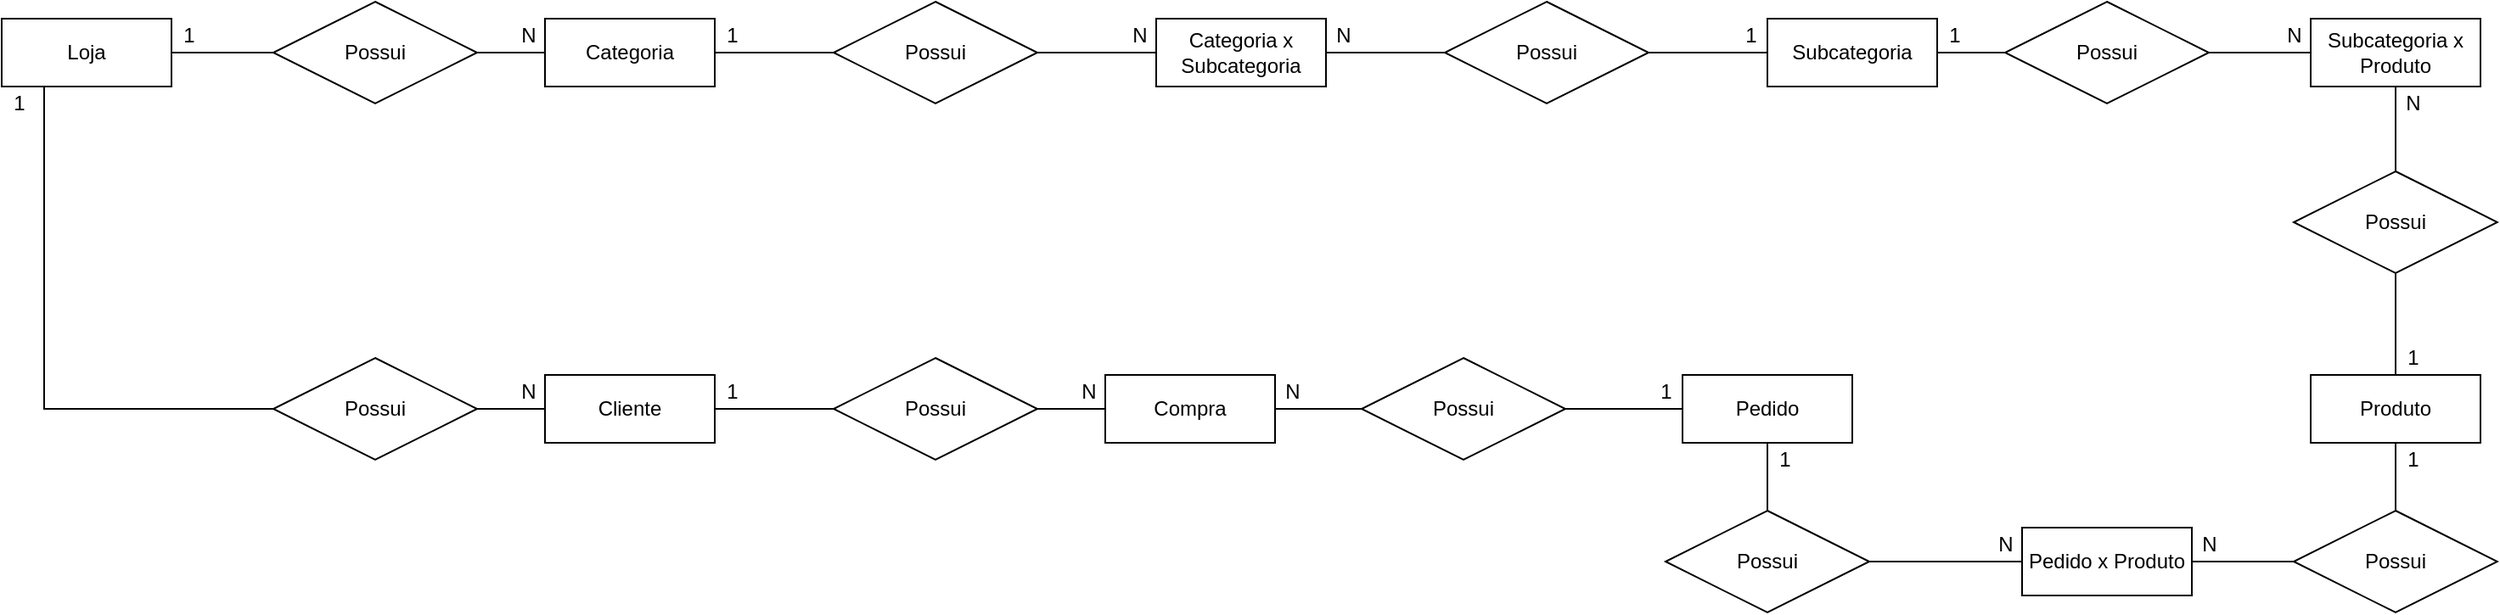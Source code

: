 <mxfile version="14.8.3" type="device"><diagram id="JZJcIjQvNCLj_idqZAKk" name="MER"><mxGraphModel dx="868" dy="450" grid="1" gridSize="10" guides="1" tooltips="1" connect="1" arrows="1" fold="1" page="1" pageScale="1" pageWidth="827" pageHeight="1169" math="0" shadow="0"><root><mxCell id="0"/><mxCell id="1" parent="0"/><mxCell id="i6RQh2e0YbFXBPN1erNo-1" value="Loja" style="whiteSpace=wrap;html=1;align=center;" vertex="1" parent="1"><mxGeometry x="320" y="200" width="100" height="40" as="geometry"/></mxCell><mxCell id="i6RQh2e0YbFXBPN1erNo-5" value="" style="edgeStyle=orthogonalEdgeStyle;rounded=0;orthogonalLoop=1;jettySize=auto;html=1;endArrow=none;endFill=0;" edge="1" parent="1" source="i6RQh2e0YbFXBPN1erNo-2" target="i6RQh2e0YbFXBPN1erNo-3"><mxGeometry relative="1" as="geometry"/></mxCell><mxCell id="i6RQh2e0YbFXBPN1erNo-29" value="" style="edgeStyle=orthogonalEdgeStyle;rounded=0;orthogonalLoop=1;jettySize=auto;html=1;endArrow=none;endFill=0;" edge="1" parent="1" source="i6RQh2e0YbFXBPN1erNo-2" target="i6RQh2e0YbFXBPN1erNo-3"><mxGeometry relative="1" as="geometry"/></mxCell><mxCell id="i6RQh2e0YbFXBPN1erNo-2" value="Categoria" style="whiteSpace=wrap;html=1;align=center;" vertex="1" parent="1"><mxGeometry x="640" y="200" width="100" height="40" as="geometry"/></mxCell><mxCell id="i6RQh2e0YbFXBPN1erNo-4" value="" style="edgeStyle=orthogonalEdgeStyle;rounded=0;orthogonalLoop=1;jettySize=auto;html=1;endArrow=none;endFill=0;" edge="1" parent="1" source="i6RQh2e0YbFXBPN1erNo-3" target="i6RQh2e0YbFXBPN1erNo-1"><mxGeometry relative="1" as="geometry"/></mxCell><mxCell id="i6RQh2e0YbFXBPN1erNo-3" value="Possui" style="shape=rhombus;perimeter=rhombusPerimeter;whiteSpace=wrap;html=1;align=center;" vertex="1" parent="1"><mxGeometry x="480" y="190" width="120" height="60" as="geometry"/></mxCell><mxCell id="i6RQh2e0YbFXBPN1erNo-6" value="1" style="text;html=1;align=center;verticalAlign=middle;resizable=0;points=[];autosize=1;strokeColor=none;" vertex="1" parent="1"><mxGeometry x="420" y="200" width="20" height="20" as="geometry"/></mxCell><mxCell id="i6RQh2e0YbFXBPN1erNo-7" value="N" style="text;html=1;align=center;verticalAlign=middle;resizable=0;points=[];autosize=1;strokeColor=none;" vertex="1" parent="1"><mxGeometry x="620" y="200" width="20" height="20" as="geometry"/></mxCell><mxCell id="i6RQh2e0YbFXBPN1erNo-16" style="edgeStyle=orthogonalEdgeStyle;rounded=0;orthogonalLoop=1;jettySize=auto;html=1;entryX=0.25;entryY=1;entryDx=0;entryDy=0;endArrow=none;endFill=0;" edge="1" parent="1" source="i6RQh2e0YbFXBPN1erNo-15" target="i6RQh2e0YbFXBPN1erNo-1"><mxGeometry relative="1" as="geometry"/></mxCell><mxCell id="i6RQh2e0YbFXBPN1erNo-15" value="Possui" style="shape=rhombus;perimeter=rhombusPerimeter;whiteSpace=wrap;html=1;align=center;" vertex="1" parent="1"><mxGeometry x="480" y="400" width="120" height="60" as="geometry"/></mxCell><mxCell id="i6RQh2e0YbFXBPN1erNo-17" value="1" style="text;html=1;align=center;verticalAlign=middle;resizable=0;points=[];autosize=1;strokeColor=none;" vertex="1" parent="1"><mxGeometry x="320" y="240" width="20" height="20" as="geometry"/></mxCell><mxCell id="i6RQh2e0YbFXBPN1erNo-19" value="" style="edgeStyle=orthogonalEdgeStyle;rounded=0;orthogonalLoop=1;jettySize=auto;html=1;endArrow=none;endFill=0;" edge="1" parent="1" source="i6RQh2e0YbFXBPN1erNo-18" target="i6RQh2e0YbFXBPN1erNo-15"><mxGeometry relative="1" as="geometry"/></mxCell><mxCell id="i6RQh2e0YbFXBPN1erNo-18" value="Cliente" style="whiteSpace=wrap;html=1;align=center;" vertex="1" parent="1"><mxGeometry x="640" y="410" width="100" height="40" as="geometry"/></mxCell><mxCell id="i6RQh2e0YbFXBPN1erNo-20" value="N" style="text;html=1;align=center;verticalAlign=middle;resizable=0;points=[];autosize=1;strokeColor=none;" vertex="1" parent="1"><mxGeometry x="620" y="410" width="20" height="20" as="geometry"/></mxCell><mxCell id="i6RQh2e0YbFXBPN1erNo-27" value="" style="edgeStyle=orthogonalEdgeStyle;rounded=0;orthogonalLoop=1;jettySize=auto;html=1;endArrow=none;endFill=0;" edge="1" parent="1" source="i6RQh2e0YbFXBPN1erNo-21" target="i6RQh2e0YbFXBPN1erNo-23"><mxGeometry relative="1" as="geometry"/></mxCell><mxCell id="i6RQh2e0YbFXBPN1erNo-21" value="Compra" style="whiteSpace=wrap;html=1;align=center;" vertex="1" parent="1"><mxGeometry x="970" y="410" width="100" height="40" as="geometry"/></mxCell><mxCell id="i6RQh2e0YbFXBPN1erNo-25" value="" style="edgeStyle=orthogonalEdgeStyle;rounded=0;orthogonalLoop=1;jettySize=auto;html=1;endArrow=none;endFill=0;" edge="1" parent="1" source="i6RQh2e0YbFXBPN1erNo-22" target="i6RQh2e0YbFXBPN1erNo-24"><mxGeometry relative="1" as="geometry"/></mxCell><mxCell id="i6RQh2e0YbFXBPN1erNo-22" value="Pedido" style="whiteSpace=wrap;html=1;align=center;" vertex="1" parent="1"><mxGeometry x="1310" y="410" width="100" height="40" as="geometry"/></mxCell><mxCell id="i6RQh2e0YbFXBPN1erNo-28" value="" style="edgeStyle=orthogonalEdgeStyle;rounded=0;orthogonalLoop=1;jettySize=auto;html=1;endArrow=none;endFill=0;" edge="1" parent="1" source="i6RQh2e0YbFXBPN1erNo-23" target="i6RQh2e0YbFXBPN1erNo-18"><mxGeometry relative="1" as="geometry"/></mxCell><mxCell id="i6RQh2e0YbFXBPN1erNo-23" value="Possui" style="shape=rhombus;perimeter=rhombusPerimeter;whiteSpace=wrap;html=1;align=center;" vertex="1" parent="1"><mxGeometry x="810" y="400" width="120" height="60" as="geometry"/></mxCell><mxCell id="i6RQh2e0YbFXBPN1erNo-26" value="" style="edgeStyle=orthogonalEdgeStyle;rounded=0;orthogonalLoop=1;jettySize=auto;html=1;endArrow=none;endFill=0;" edge="1" parent="1" source="i6RQh2e0YbFXBPN1erNo-24" target="i6RQh2e0YbFXBPN1erNo-21"><mxGeometry relative="1" as="geometry"/></mxCell><mxCell id="i6RQh2e0YbFXBPN1erNo-24" value="Possui" style="shape=rhombus;perimeter=rhombusPerimeter;whiteSpace=wrap;html=1;align=center;" vertex="1" parent="1"><mxGeometry x="1121" y="400" width="120" height="60" as="geometry"/></mxCell><mxCell id="i6RQh2e0YbFXBPN1erNo-30" value="N" style="text;html=1;align=center;verticalAlign=middle;resizable=0;points=[];autosize=1;strokeColor=none;" vertex="1" parent="1"><mxGeometry x="950" y="410" width="20" height="20" as="geometry"/></mxCell><mxCell id="i6RQh2e0YbFXBPN1erNo-31" value="N" style="text;html=1;align=center;verticalAlign=middle;resizable=0;points=[];autosize=1;strokeColor=none;" vertex="1" parent="1"><mxGeometry x="1070" y="410" width="20" height="20" as="geometry"/></mxCell><mxCell id="i6RQh2e0YbFXBPN1erNo-32" value="1" style="text;html=1;align=center;verticalAlign=middle;resizable=0;points=[];autosize=1;strokeColor=none;" vertex="1" parent="1"><mxGeometry x="1290" y="410" width="20" height="20" as="geometry"/></mxCell><mxCell id="i6RQh2e0YbFXBPN1erNo-33" value="1" style="text;html=1;align=center;verticalAlign=middle;resizable=0;points=[];autosize=1;strokeColor=none;" vertex="1" parent="1"><mxGeometry x="740" y="410" width="20" height="20" as="geometry"/></mxCell><mxCell id="i6RQh2e0YbFXBPN1erNo-35" value="" style="edgeStyle=orthogonalEdgeStyle;rounded=0;orthogonalLoop=1;jettySize=auto;html=1;endArrow=none;endFill=0;" edge="1" parent="1" source="i6RQh2e0YbFXBPN1erNo-34" target="i6RQh2e0YbFXBPN1erNo-2"><mxGeometry relative="1" as="geometry"/></mxCell><mxCell id="i6RQh2e0YbFXBPN1erNo-34" value="Possui" style="shape=rhombus;perimeter=rhombusPerimeter;whiteSpace=wrap;html=1;align=center;" vertex="1" parent="1"><mxGeometry x="810" y="190" width="120" height="60" as="geometry"/></mxCell><mxCell id="i6RQh2e0YbFXBPN1erNo-37" value="" style="edgeStyle=orthogonalEdgeStyle;rounded=0;orthogonalLoop=1;jettySize=auto;html=1;endArrow=none;endFill=0;" edge="1" parent="1" source="i6RQh2e0YbFXBPN1erNo-36" target="i6RQh2e0YbFXBPN1erNo-34"><mxGeometry relative="1" as="geometry"/></mxCell><mxCell id="i6RQh2e0YbFXBPN1erNo-36" value="Categoria x Subcategoria" style="whiteSpace=wrap;html=1;align=center;" vertex="1" parent="1"><mxGeometry x="1000" y="200" width="100" height="40" as="geometry"/></mxCell><mxCell id="i6RQh2e0YbFXBPN1erNo-38" value="" style="edgeStyle=orthogonalEdgeStyle;rounded=0;orthogonalLoop=1;jettySize=auto;html=1;endArrow=none;endFill=0;" edge="1" source="i6RQh2e0YbFXBPN1erNo-39" parent="1"><mxGeometry relative="1" as="geometry"><mxPoint x="1100" y="220" as="targetPoint"/></mxGeometry></mxCell><mxCell id="i6RQh2e0YbFXBPN1erNo-39" value="Possui" style="shape=rhombus;perimeter=rhombusPerimeter;whiteSpace=wrap;html=1;align=center;" vertex="1" parent="1"><mxGeometry x="1170" y="190" width="120" height="60" as="geometry"/></mxCell><mxCell id="i6RQh2e0YbFXBPN1erNo-40" value="" style="edgeStyle=orthogonalEdgeStyle;rounded=0;orthogonalLoop=1;jettySize=auto;html=1;endArrow=none;endFill=0;" edge="1" source="i6RQh2e0YbFXBPN1erNo-41" target="i6RQh2e0YbFXBPN1erNo-39" parent="1"><mxGeometry relative="1" as="geometry"/></mxCell><mxCell id="i6RQh2e0YbFXBPN1erNo-57" value="" style="edgeStyle=orthogonalEdgeStyle;rounded=0;orthogonalLoop=1;jettySize=auto;html=1;endArrow=none;endFill=0;" edge="1" parent="1" source="i6RQh2e0YbFXBPN1erNo-41" target="i6RQh2e0YbFXBPN1erNo-52"><mxGeometry relative="1" as="geometry"/></mxCell><mxCell id="i6RQh2e0YbFXBPN1erNo-41" value="Subcategoria" style="whiteSpace=wrap;html=1;align=center;" vertex="1" parent="1"><mxGeometry x="1360" y="200" width="100" height="40" as="geometry"/></mxCell><mxCell id="i6RQh2e0YbFXBPN1erNo-42" value="N" style="text;html=1;align=center;verticalAlign=middle;resizable=0;points=[];autosize=1;strokeColor=none;" vertex="1" parent="1"><mxGeometry x="980" y="200" width="20" height="20" as="geometry"/></mxCell><mxCell id="i6RQh2e0YbFXBPN1erNo-43" value="N" style="text;html=1;align=center;verticalAlign=middle;resizable=0;points=[];autosize=1;strokeColor=none;" vertex="1" parent="1"><mxGeometry x="1100" y="200" width="20" height="20" as="geometry"/></mxCell><mxCell id="i6RQh2e0YbFXBPN1erNo-44" value="1" style="text;html=1;align=center;verticalAlign=middle;resizable=0;points=[];autosize=1;strokeColor=none;" vertex="1" parent="1"><mxGeometry x="1340" y="200" width="20" height="20" as="geometry"/></mxCell><mxCell id="i6RQh2e0YbFXBPN1erNo-45" value="1" style="text;html=1;align=center;verticalAlign=middle;resizable=0;points=[];autosize=1;strokeColor=none;" vertex="1" parent="1"><mxGeometry x="740" y="200" width="20" height="20" as="geometry"/></mxCell><mxCell id="i6RQh2e0YbFXBPN1erNo-52" value="Possui" style="shape=rhombus;perimeter=rhombusPerimeter;whiteSpace=wrap;html=1;align=center;" vertex="1" parent="1"><mxGeometry x="1500" y="190" width="120" height="60" as="geometry"/></mxCell><mxCell id="i6RQh2e0YbFXBPN1erNo-54" value="" style="edgeStyle=orthogonalEdgeStyle;rounded=0;orthogonalLoop=1;jettySize=auto;html=1;endArrow=none;endFill=0;" edge="1" source="i6RQh2e0YbFXBPN1erNo-55" target="i6RQh2e0YbFXBPN1erNo-52" parent="1"><mxGeometry relative="1" as="geometry"/></mxCell><mxCell id="i6RQh2e0YbFXBPN1erNo-55" value="Subcategoria x Produto" style="whiteSpace=wrap;html=1;align=center;" vertex="1" parent="1"><mxGeometry x="1680" y="200" width="100" height="40" as="geometry"/></mxCell><mxCell id="i6RQh2e0YbFXBPN1erNo-73" value="" style="edgeStyle=orthogonalEdgeStyle;rounded=0;orthogonalLoop=1;jettySize=auto;html=1;endArrow=none;endFill=0;" edge="1" parent="1" source="i6RQh2e0YbFXBPN1erNo-58" target="i6RQh2e0YbFXBPN1erNo-71"><mxGeometry relative="1" as="geometry"/></mxCell><mxCell id="i6RQh2e0YbFXBPN1erNo-58" value="Produto" style="whiteSpace=wrap;html=1;align=center;" vertex="1" parent="1"><mxGeometry x="1680" y="410" width="100" height="40" as="geometry"/></mxCell><mxCell id="i6RQh2e0YbFXBPN1erNo-60" value="" style="edgeStyle=orthogonalEdgeStyle;rounded=0;orthogonalLoop=1;jettySize=auto;html=1;endArrow=none;endFill=0;" edge="1" parent="1" source="i6RQh2e0YbFXBPN1erNo-59" target="i6RQh2e0YbFXBPN1erNo-55"><mxGeometry relative="1" as="geometry"/></mxCell><mxCell id="i6RQh2e0YbFXBPN1erNo-61" value="" style="edgeStyle=orthogonalEdgeStyle;rounded=0;orthogonalLoop=1;jettySize=auto;html=1;endArrow=none;endFill=0;" edge="1" parent="1" source="i6RQh2e0YbFXBPN1erNo-59" target="i6RQh2e0YbFXBPN1erNo-58"><mxGeometry relative="1" as="geometry"/></mxCell><mxCell id="i6RQh2e0YbFXBPN1erNo-59" value="Possui" style="shape=rhombus;perimeter=rhombusPerimeter;whiteSpace=wrap;html=1;align=center;" vertex="1" parent="1"><mxGeometry x="1670" y="290" width="120" height="60" as="geometry"/></mxCell><mxCell id="i6RQh2e0YbFXBPN1erNo-62" value="1" style="text;html=1;align=center;verticalAlign=middle;resizable=0;points=[];autosize=1;strokeColor=none;" vertex="1" parent="1"><mxGeometry x="1460" y="200" width="20" height="20" as="geometry"/></mxCell><mxCell id="i6RQh2e0YbFXBPN1erNo-63" value="1" style="text;html=1;align=center;verticalAlign=middle;resizable=0;points=[];autosize=1;strokeColor=none;" vertex="1" parent="1"><mxGeometry x="1730" y="390" width="20" height="20" as="geometry"/></mxCell><mxCell id="i6RQh2e0YbFXBPN1erNo-64" value="N" style="text;html=1;align=center;verticalAlign=middle;resizable=0;points=[];autosize=1;strokeColor=none;" vertex="1" parent="1"><mxGeometry x="1730" y="240" width="20" height="20" as="geometry"/></mxCell><mxCell id="i6RQh2e0YbFXBPN1erNo-65" value="N" style="text;html=1;align=center;verticalAlign=middle;resizable=0;points=[];autosize=1;strokeColor=none;" vertex="1" parent="1"><mxGeometry x="1660" y="200" width="20" height="20" as="geometry"/></mxCell><mxCell id="i6RQh2e0YbFXBPN1erNo-69" value="" style="edgeStyle=orthogonalEdgeStyle;rounded=0;orthogonalLoop=1;jettySize=auto;html=1;endArrow=none;endFill=0;" edge="1" parent="1" source="i6RQh2e0YbFXBPN1erNo-66" target="i6RQh2e0YbFXBPN1erNo-22"><mxGeometry relative="1" as="geometry"/></mxCell><mxCell id="i6RQh2e0YbFXBPN1erNo-66" value="Possui" style="shape=rhombus;perimeter=rhombusPerimeter;whiteSpace=wrap;html=1;align=center;" vertex="1" parent="1"><mxGeometry x="1300" y="490" width="120" height="60" as="geometry"/></mxCell><mxCell id="i6RQh2e0YbFXBPN1erNo-67" value="N" style="text;html=1;align=center;verticalAlign=middle;resizable=0;points=[];autosize=1;strokeColor=none;" vertex="1" parent="1"><mxGeometry x="1610" y="500" width="20" height="20" as="geometry"/></mxCell><mxCell id="i6RQh2e0YbFXBPN1erNo-70" value="" style="edgeStyle=orthogonalEdgeStyle;rounded=0;orthogonalLoop=1;jettySize=auto;html=1;endArrow=none;endFill=0;" edge="1" parent="1" source="i6RQh2e0YbFXBPN1erNo-68" target="i6RQh2e0YbFXBPN1erNo-66"><mxGeometry relative="1" as="geometry"/></mxCell><mxCell id="i6RQh2e0YbFXBPN1erNo-74" value="" style="edgeStyle=orthogonalEdgeStyle;rounded=0;orthogonalLoop=1;jettySize=auto;html=1;endArrow=none;endFill=0;" edge="1" parent="1" source="i6RQh2e0YbFXBPN1erNo-68" target="i6RQh2e0YbFXBPN1erNo-71"><mxGeometry relative="1" as="geometry"/></mxCell><mxCell id="i6RQh2e0YbFXBPN1erNo-68" value="Pedido x Produto" style="whiteSpace=wrap;html=1;align=center;" vertex="1" parent="1"><mxGeometry x="1510" y="500" width="100" height="40" as="geometry"/></mxCell><mxCell id="i6RQh2e0YbFXBPN1erNo-71" value="Possui" style="shape=rhombus;perimeter=rhombusPerimeter;whiteSpace=wrap;html=1;align=center;" vertex="1" parent="1"><mxGeometry x="1670" y="490" width="120" height="60" as="geometry"/></mxCell><mxCell id="i6RQh2e0YbFXBPN1erNo-75" value="N" style="text;html=1;align=center;verticalAlign=middle;resizable=0;points=[];autosize=1;strokeColor=none;" vertex="1" parent="1"><mxGeometry x="1490" y="500" width="20" height="20" as="geometry"/></mxCell><mxCell id="i6RQh2e0YbFXBPN1erNo-76" value="1" style="text;html=1;align=center;verticalAlign=middle;resizable=0;points=[];autosize=1;strokeColor=none;" vertex="1" parent="1"><mxGeometry x="1360" y="450" width="20" height="20" as="geometry"/></mxCell><mxCell id="i6RQh2e0YbFXBPN1erNo-77" value="1" style="text;html=1;align=center;verticalAlign=middle;resizable=0;points=[];autosize=1;strokeColor=none;" vertex="1" parent="1"><mxGeometry x="1730" y="450" width="20" height="20" as="geometry"/></mxCell></root></mxGraphModel></diagram></mxfile>